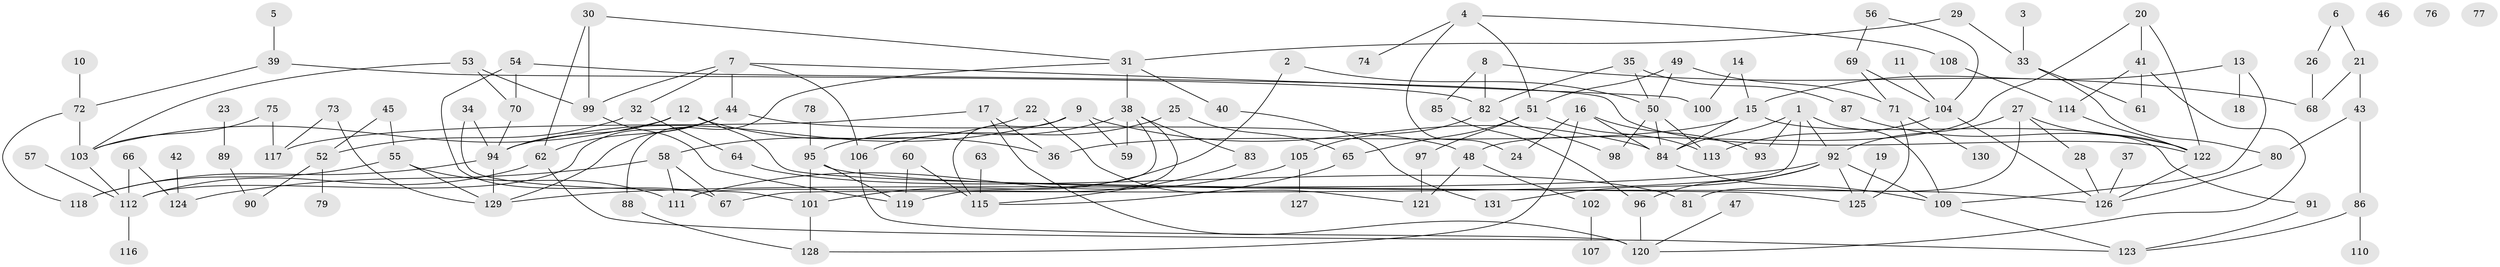 // Generated by graph-tools (version 1.1) at 2025/49/03/09/25 03:49:15]
// undirected, 131 vertices, 191 edges
graph export_dot {
graph [start="1"]
  node [color=gray90,style=filled];
  1;
  2;
  3;
  4;
  5;
  6;
  7;
  8;
  9;
  10;
  11;
  12;
  13;
  14;
  15;
  16;
  17;
  18;
  19;
  20;
  21;
  22;
  23;
  24;
  25;
  26;
  27;
  28;
  29;
  30;
  31;
  32;
  33;
  34;
  35;
  36;
  37;
  38;
  39;
  40;
  41;
  42;
  43;
  44;
  45;
  46;
  47;
  48;
  49;
  50;
  51;
  52;
  53;
  54;
  55;
  56;
  57;
  58;
  59;
  60;
  61;
  62;
  63;
  64;
  65;
  66;
  67;
  68;
  69;
  70;
  71;
  72;
  73;
  74;
  75;
  76;
  77;
  78;
  79;
  80;
  81;
  82;
  83;
  84;
  85;
  86;
  87;
  88;
  89;
  90;
  91;
  92;
  93;
  94;
  95;
  96;
  97;
  98;
  99;
  100;
  101;
  102;
  103;
  104;
  105;
  106;
  107;
  108;
  109;
  110;
  111;
  112;
  113;
  114;
  115;
  116;
  117;
  118;
  119;
  120;
  121;
  122;
  123;
  124;
  125;
  126;
  127;
  128;
  129;
  130;
  131;
  1 -- 67;
  1 -- 84;
  1 -- 92;
  1 -- 93;
  1 -- 109;
  2 -- 50;
  2 -- 101;
  3 -- 33;
  4 -- 24;
  4 -- 51;
  4 -- 74;
  4 -- 108;
  5 -- 39;
  6 -- 21;
  6 -- 26;
  7 -- 32;
  7 -- 44;
  7 -- 99;
  7 -- 100;
  7 -- 106;
  8 -- 68;
  8 -- 82;
  8 -- 85;
  9 -- 59;
  9 -- 84;
  9 -- 94;
  9 -- 115;
  10 -- 72;
  11 -- 104;
  12 -- 36;
  12 -- 94;
  12 -- 103;
  12 -- 125;
  13 -- 15;
  13 -- 18;
  13 -- 109;
  14 -- 15;
  14 -- 100;
  15 -- 36;
  15 -- 84;
  15 -- 91;
  16 -- 24;
  16 -- 84;
  16 -- 93;
  16 -- 128;
  17 -- 36;
  17 -- 117;
  17 -- 120;
  19 -- 125;
  20 -- 41;
  20 -- 48;
  20 -- 122;
  21 -- 43;
  21 -- 68;
  22 -- 58;
  22 -- 121;
  23 -- 89;
  25 -- 65;
  25 -- 106;
  26 -- 68;
  27 -- 28;
  27 -- 81;
  27 -- 92;
  27 -- 122;
  28 -- 126;
  29 -- 31;
  29 -- 33;
  30 -- 31;
  30 -- 62;
  30 -- 99;
  31 -- 38;
  31 -- 40;
  31 -- 88;
  32 -- 52;
  32 -- 64;
  33 -- 61;
  33 -- 80;
  34 -- 94;
  34 -- 101;
  35 -- 50;
  35 -- 82;
  35 -- 87;
  37 -- 126;
  38 -- 59;
  38 -- 83;
  38 -- 95;
  38 -- 111;
  38 -- 119;
  39 -- 72;
  39 -- 82;
  40 -- 131;
  41 -- 61;
  41 -- 114;
  41 -- 120;
  42 -- 124;
  43 -- 80;
  43 -- 86;
  44 -- 48;
  44 -- 62;
  44 -- 112;
  44 -- 129;
  45 -- 52;
  45 -- 55;
  47 -- 120;
  48 -- 102;
  48 -- 121;
  49 -- 50;
  49 -- 51;
  49 -- 71;
  50 -- 84;
  50 -- 98;
  50 -- 113;
  51 -- 65;
  51 -- 97;
  51 -- 113;
  52 -- 79;
  52 -- 90;
  53 -- 70;
  53 -- 99;
  53 -- 103;
  54 -- 67;
  54 -- 70;
  54 -- 122;
  55 -- 111;
  55 -- 118;
  55 -- 129;
  56 -- 69;
  56 -- 104;
  57 -- 112;
  58 -- 67;
  58 -- 111;
  58 -- 124;
  60 -- 115;
  60 -- 119;
  62 -- 112;
  62 -- 123;
  63 -- 115;
  64 -- 81;
  65 -- 115;
  66 -- 112;
  66 -- 124;
  69 -- 71;
  69 -- 104;
  70 -- 94;
  71 -- 125;
  71 -- 130;
  72 -- 103;
  72 -- 118;
  73 -- 117;
  73 -- 129;
  75 -- 103;
  75 -- 117;
  78 -- 95;
  80 -- 126;
  82 -- 98;
  82 -- 105;
  83 -- 115;
  84 -- 109;
  85 -- 96;
  86 -- 110;
  86 -- 123;
  87 -- 122;
  88 -- 128;
  89 -- 90;
  91 -- 123;
  92 -- 96;
  92 -- 109;
  92 -- 125;
  92 -- 129;
  92 -- 131;
  94 -- 118;
  94 -- 129;
  95 -- 101;
  95 -- 119;
  95 -- 126;
  96 -- 120;
  97 -- 121;
  99 -- 119;
  101 -- 128;
  102 -- 107;
  103 -- 112;
  104 -- 113;
  104 -- 126;
  105 -- 111;
  105 -- 127;
  106 -- 120;
  108 -- 114;
  109 -- 123;
  112 -- 116;
  114 -- 122;
  122 -- 126;
}

